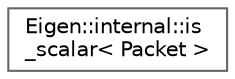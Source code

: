 digraph "Graphical Class Hierarchy"
{
 // LATEX_PDF_SIZE
  bgcolor="transparent";
  edge [fontname=Helvetica,fontsize=10,labelfontname=Helvetica,labelfontsize=10];
  node [fontname=Helvetica,fontsize=10,shape=box,height=0.2,width=0.4];
  rankdir="LR";
  Node0 [id="Node000000",label="Eigen::internal::is\l_scalar\< Packet \>",height=0.2,width=0.4,color="grey40", fillcolor="white", style="filled",URL="$structEigen_1_1internal_1_1is__scalar.html",tooltip=" "];
}
